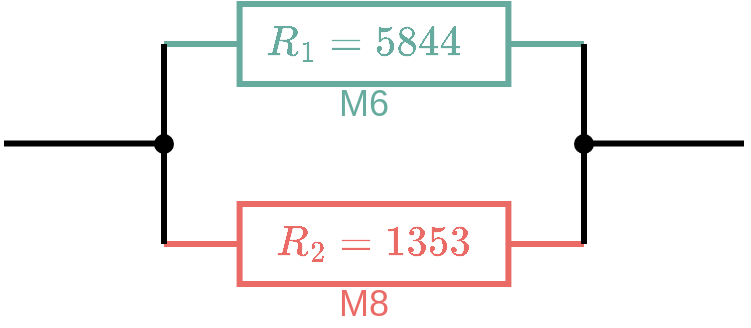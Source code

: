 <mxfile version="20.7.4" type="device"><diagram id="sWyosiVLjsJRH-FELNTu" name="Page-1"><mxGraphModel dx="1153" dy="687" grid="1" gridSize="10" guides="1" tooltips="1" connect="1" arrows="1" fold="1" page="1" pageScale="1" pageWidth="850" pageHeight="1100" math="1" shadow="0"><root><mxCell id="0"/><mxCell id="1" parent="0"/><mxCell id="XvogTQvvMvUpXi8d4xyB-3" value="" style="pointerEvents=1;verticalLabelPosition=bottom;shadow=0;dashed=0;align=center;html=1;verticalAlign=top;shape=mxgraph.electrical.resistors.resistor_1;strokeColor=#67AB9F;strokeWidth=3;" vertex="1" parent="1"><mxGeometry x="320" y="130" width="210" height="40" as="geometry"/></mxCell><mxCell id="XvogTQvvMvUpXi8d4xyB-4" value="" style="pointerEvents=1;verticalLabelPosition=bottom;shadow=0;dashed=0;align=center;html=1;verticalAlign=top;shape=mxgraph.electrical.resistors.resistor_1;strokeColor=#EA6B66;strokeWidth=3;" vertex="1" parent="1"><mxGeometry x="320" y="230" width="210" height="40" as="geometry"/></mxCell><mxCell id="XvogTQvvMvUpXi8d4xyB-13" value="" style="endArrow=none;html=1;rounded=0;strokeWidth=3;" edge="1" parent="1"><mxGeometry width="50" height="50" relative="1" as="geometry"><mxPoint x="610" y="199.76" as="sourcePoint"/><mxPoint x="530" y="199.76" as="targetPoint"/></mxGeometry></mxCell><mxCell id="XvogTQvvMvUpXi8d4xyB-14" value="" style="endArrow=none;html=1;rounded=0;startArrow=none;strokeWidth=3;" edge="1" parent="1" target="XvogTQvvMvUpXi8d4xyB-15"><mxGeometry width="50" height="50" relative="1" as="geometry"><mxPoint x="530" y="150" as="sourcePoint"/><mxPoint x="480" y="200" as="targetPoint"/></mxGeometry></mxCell><mxCell id="XvogTQvvMvUpXi8d4xyB-15" value="" style="shape=waypoint;sketch=0;fillStyle=solid;size=6;pointerEvents=1;points=[];fillColor=none;resizable=0;rotatable=0;perimeter=centerPerimeter;snapToPoint=1;strokeWidth=3;" vertex="1" parent="1"><mxGeometry x="510" y="180" width="40" height="40" as="geometry"/></mxCell><mxCell id="XvogTQvvMvUpXi8d4xyB-16" value="" style="endArrow=none;html=1;rounded=0;entryX=1;entryY=0.5;entryDx=0;entryDy=0;entryPerimeter=0;strokeWidth=3;" edge="1" parent="1" target="XvogTQvvMvUpXi8d4xyB-4" source="XvogTQvvMvUpXi8d4xyB-15"><mxGeometry width="50" height="50" relative="1" as="geometry"><mxPoint x="530" y="150" as="sourcePoint"/><mxPoint x="530" y="230" as="targetPoint"/></mxGeometry></mxCell><mxCell id="XvogTQvvMvUpXi8d4xyB-19" value="&lt;font style=&quot;font-size: 18px;&quot; color=&quot;#ea6b66&quot;&gt;$$R_2=1353$$&lt;/font&gt;" style="text;html=1;strokeColor=none;fillColor=none;align=center;verticalAlign=middle;whiteSpace=wrap;rounded=0;strokeWidth=3;" vertex="1" parent="1"><mxGeometry x="405" y="240" width="40" height="20" as="geometry"/></mxCell><mxCell id="XvogTQvvMvUpXi8d4xyB-20" value="&lt;font style=&quot;font-size: 18px;&quot; color=&quot;#67ab9f&quot;&gt;$$R_1=5844$$&lt;/font&gt;" style="text;html=1;strokeColor=none;fillColor=none;align=center;verticalAlign=middle;whiteSpace=wrap;rounded=0;strokeWidth=3;" vertex="1" parent="1"><mxGeometry x="400" y="140" width="40" height="20" as="geometry"/></mxCell><mxCell id="XvogTQvvMvUpXi8d4xyB-21" value="&lt;font style=&quot;font-size: 18px;&quot; color=&quot;#67ab9f&quot;&gt;M6&lt;/font&gt;" style="text;html=1;strokeColor=none;fillColor=none;align=center;verticalAlign=middle;whiteSpace=wrap;rounded=0;strokeWidth=3;" vertex="1" parent="1"><mxGeometry x="400" y="170" width="40" height="20" as="geometry"/></mxCell><mxCell id="XvogTQvvMvUpXi8d4xyB-22" value="&lt;font style=&quot;font-size: 18px;&quot; color=&quot;#ea6b66&quot;&gt;M8&lt;/font&gt;" style="text;html=1;strokeColor=none;fillColor=none;align=center;verticalAlign=middle;whiteSpace=wrap;rounded=0;strokeWidth=3;" vertex="1" parent="1"><mxGeometry x="400" y="270" width="40" height="20" as="geometry"/></mxCell><mxCell id="XvogTQvvMvUpXi8d4xyB-28" value="" style="endArrow=none;html=1;rounded=0;startArrow=none;strokeWidth=3;" edge="1" parent="1" target="XvogTQvvMvUpXi8d4xyB-29"><mxGeometry width="50" height="50" relative="1" as="geometry"><mxPoint x="320" y="150" as="sourcePoint"/><mxPoint x="270" y="200" as="targetPoint"/></mxGeometry></mxCell><mxCell id="XvogTQvvMvUpXi8d4xyB-29" value="" style="shape=waypoint;sketch=0;fillStyle=solid;size=6;pointerEvents=1;points=[];fillColor=none;resizable=0;rotatable=0;perimeter=centerPerimeter;snapToPoint=1;strokeWidth=3;" vertex="1" parent="1"><mxGeometry x="300" y="180" width="40" height="40" as="geometry"/></mxCell><mxCell id="XvogTQvvMvUpXi8d4xyB-30" value="" style="endArrow=none;html=1;rounded=0;entryX=1;entryY=0.5;entryDx=0;entryDy=0;entryPerimeter=0;strokeWidth=3;" edge="1" parent="1" source="XvogTQvvMvUpXi8d4xyB-29"><mxGeometry width="50" height="50" relative="1" as="geometry"><mxPoint x="320" y="150" as="sourcePoint"/><mxPoint x="320" y="250" as="targetPoint"/></mxGeometry></mxCell><mxCell id="XvogTQvvMvUpXi8d4xyB-31" value="" style="endArrow=none;html=1;rounded=0;strokeWidth=3;" edge="1" parent="1"><mxGeometry width="50" height="50" relative="1" as="geometry"><mxPoint x="320" y="199.76" as="sourcePoint"/><mxPoint x="240" y="199.76" as="targetPoint"/></mxGeometry></mxCell></root></mxGraphModel></diagram></mxfile>